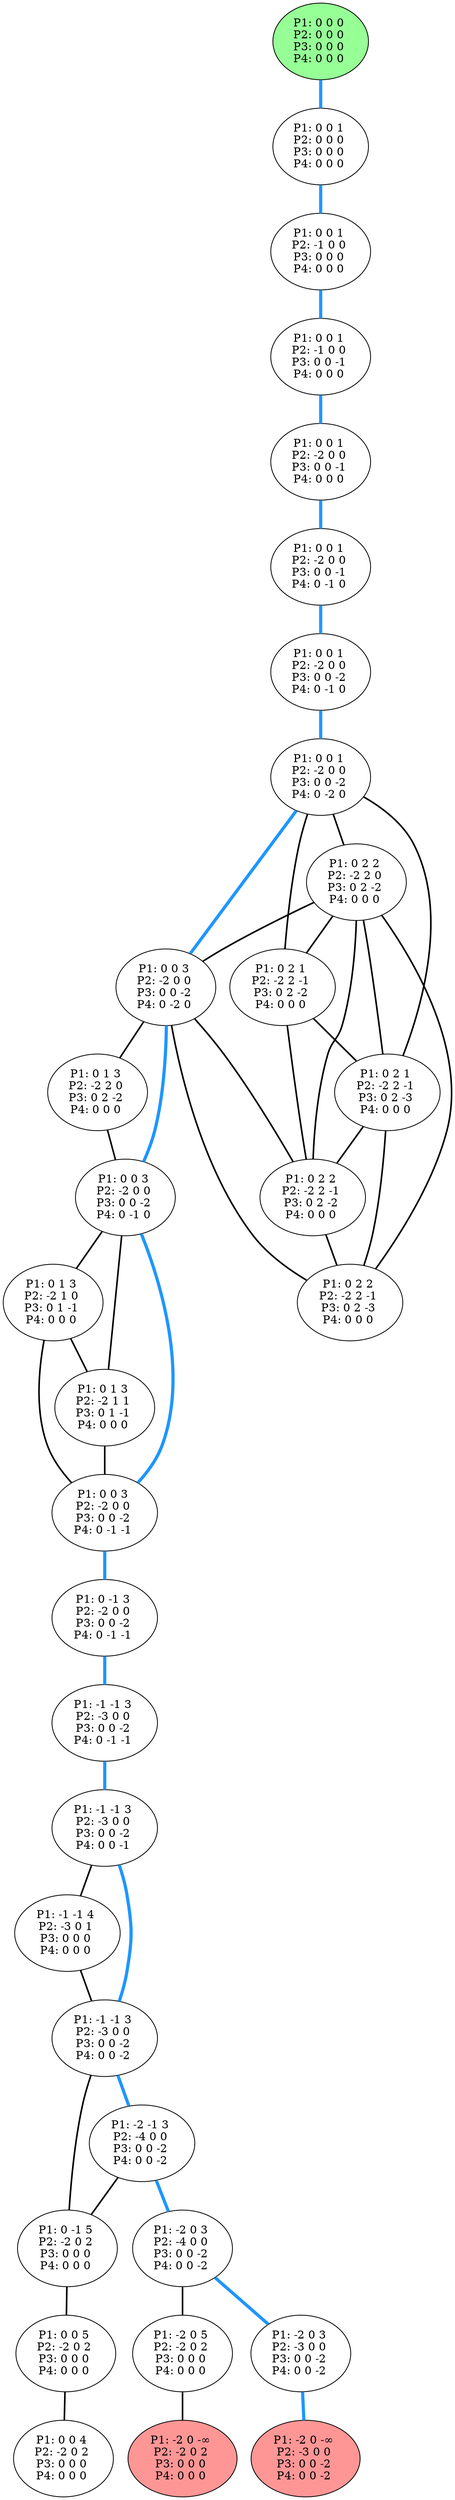 graph G {
color = "black"
0 [label = "P1: 0 0 0 
P2: 0 0 0 
P3: 0 0 0 
P4: 0 0 0 
",  style="filled", fillcolor = "#96FF96"];
1 [label = "P1: 0 0 1 
P2: 0 0 0 
P3: 0 0 0 
P4: 0 0 0 
"];
2 [label = "P1: 0 0 1 
P2: -1 0 0 
P3: 0 0 0 
P4: 0 0 0 
"];
3 [label = "P1: 0 0 1 
P2: -1 0 0 
P3: 0 0 -1 
P4: 0 0 0 
"];
4 [label = "P1: 0 0 1 
P2: -2 0 0 
P3: 0 0 -1 
P4: 0 0 0 
"];
5 [label = "P1: 0 0 1 
P2: -2 0 0 
P3: 0 0 -1 
P4: 0 -1 0 
"];
6 [label = "P1: 0 0 1 
P2: -2 0 0 
P3: 0 0 -2 
P4: 0 -1 0 
"];
7 [label = "P1: 0 0 1 
P2: -2 0 0 
P3: 0 0 -2 
P4: 0 -2 0 
"];
8 [label = "P1: 0 2 2 
P2: -2 2 0 
P3: 0 2 -2 
P4: 0 0 0 
"];
9 [label = "P1: 0 0 3 
P2: -2 0 0 
P3: 0 0 -2 
P4: 0 -2 0 
"];
10 [label = "P1: 0 2 1 
P2: -2 2 -1 
P3: 0 2 -2 
P4: 0 0 0 
"];
11 [label = "P1: 0 2 1 
P2: -2 2 -1 
P3: 0 2 -3 
P4: 0 0 0 
"];
12 [label = "P1: 0 2 2 
P2: -2 2 -1 
P3: 0 2 -2 
P4: 0 0 0 
"];
13 [label = "P1: 0 2 2 
P2: -2 2 -1 
P3: 0 2 -3 
P4: 0 0 0 
"];
14 [label = "P1: 0 1 3 
P2: -2 2 0 
P3: 0 2 -2 
P4: 0 0 0 
"];
15 [label = "P1: 0 0 3 
P2: -2 0 0 
P3: 0 0 -2 
P4: 0 -1 0 
"];
16 [label = "P1: 0 1 3 
P2: -2 1 0 
P3: 0 1 -1 
P4: 0 0 0 
"];
17 [label = "P1: 0 1 3 
P2: -2 1 1 
P3: 0 1 -1 
P4: 0 0 0 
"];
18 [label = "P1: 0 0 3 
P2: -2 0 0 
P3: 0 0 -2 
P4: 0 -1 -1 
"];
19 [label = "P1: 0 -1 3 
P2: -2 0 0 
P3: 0 0 -2 
P4: 0 -1 -1 
"];
20 [label = "P1: -1 -1 3 
P2: -3 0 0 
P3: 0 0 -2 
P4: 0 -1 -1 
"];
21 [label = "P1: -1 -1 3 
P2: -3 0 0 
P3: 0 0 -2 
P4: 0 0 -1 
"];
22 [label = "P1: -1 -1 4 
P2: -3 0 1 
P3: 0 0 0 
P4: 0 0 0 
"];
23 [label = "P1: -1 -1 3 
P2: -3 0 0 
P3: 0 0 -2 
P4: 0 0 -2 
"];
24 [label = "P1: -2 -1 3 
P2: -4 0 0 
P3: 0 0 -2 
P4: 0 0 -2 
"];
25 [label = "P1: 0 -1 5 
P2: -2 0 2 
P3: 0 0 0 
P4: 0 0 0 
"];
26 [label = "P1: -2 0 3 
P2: -4 0 0 
P3: 0 0 -2 
P4: 0 0 -2 
"];
27 [label = "P1: 0 0 5 
P2: -2 0 2 
P3: 0 0 0 
P4: 0 0 0 
"];
28 [label = "P1: -2 0 3 
P2: -3 0 0 
P3: 0 0 -2 
P4: 0 0 -2 
"];
2828 [label = "P1: -2 0 -∞ 
P2: -3 0 0 
P3: 0 0 -2 
P4: 0 0 -2 
",  style="filled", fillcolor = "#FF9696"];
29 [label = "P1: -2 0 5 
P2: -2 0 2 
P3: 0 0 0 
P4: 0 0 0 
"];
2929 [label = "P1: -2 0 -∞ 
P2: -2 0 2 
P3: 0 0 0 
P4: 0 0 0 
",  style="filled", fillcolor = "#FF9696"];
30 [label = "P1: 0 0 4 
P2: -2 0 2 
P3: 0 0 0 
P4: 0 0 0 
"];
edge [style=bold];
0 -- 1 [color="#1E96FF", penwidth=4.0];

1 -- 2 [color="#1E96FF", penwidth=4.0];

2 -- 3 [color="#1E96FF", penwidth=4.0];

3 -- 4 [color="#1E96FF", penwidth=4.0];

4 -- 5 [color="#1E96FF", penwidth=4.0];

5 -- 6 [color="#1E96FF", penwidth=4.0];

6 -- 7 [color="#1E96FF", penwidth=4.0];

7 -- 8 [color=black];
7 -- 9 [color="#1E96FF", penwidth=4.0];
7 -- 10 [color=black];
7 -- 11 [color=black];

8 -- 9 [color=black];
8 -- 12 [color=black];
8 -- 10 [color=black];
8 -- 13 [color=black];
8 -- 11 [color=black];

9 -- 14 [color=black];
9 -- 12 [color=black];
9 -- 15 [color="#1E96FF", penwidth=4.0];
9 -- 13 [color=black];

10 -- 12 [color=black];
10 -- 11 [color=black];

11 -- 13 [color=black];
11 -- 12 [color=black];

12 -- 13 [color=black];


14 -- 15 [color=black];

15 -- 16 [color=black];
15 -- 17 [color=black];
15 -- 18 [color="#1E96FF", penwidth=4.0];

16 -- 17 [color=black];
16 -- 18 [color=black];

17 -- 18 [color=black];

18 -- 19 [color="#1E96FF", penwidth=4.0];

19 -- 20 [color="#1E96FF", penwidth=4.0];

20 -- 21 [color="#1E96FF", penwidth=4.0];

21 -- 22 [color=black];
21 -- 23 [color="#1E96FF", penwidth=4.0];

22 -- 23 [color=black];

23 -- 24 [color="#1E96FF", penwidth=4.0];
23 -- 25 [color=black];

24 -- 26 [color="#1E96FF", penwidth=4.0];
24 -- 25 [color=black];

25 -- 27 [color=black];

26 -- 28 [color="#1E96FF", penwidth=4.0];
26 -- 29 [color=black];

27 -- 30 [color=black];


28 -- 2828 [color="#1E96FF", penwidth=4.0];

29 -- 2929 [color=black];

}
